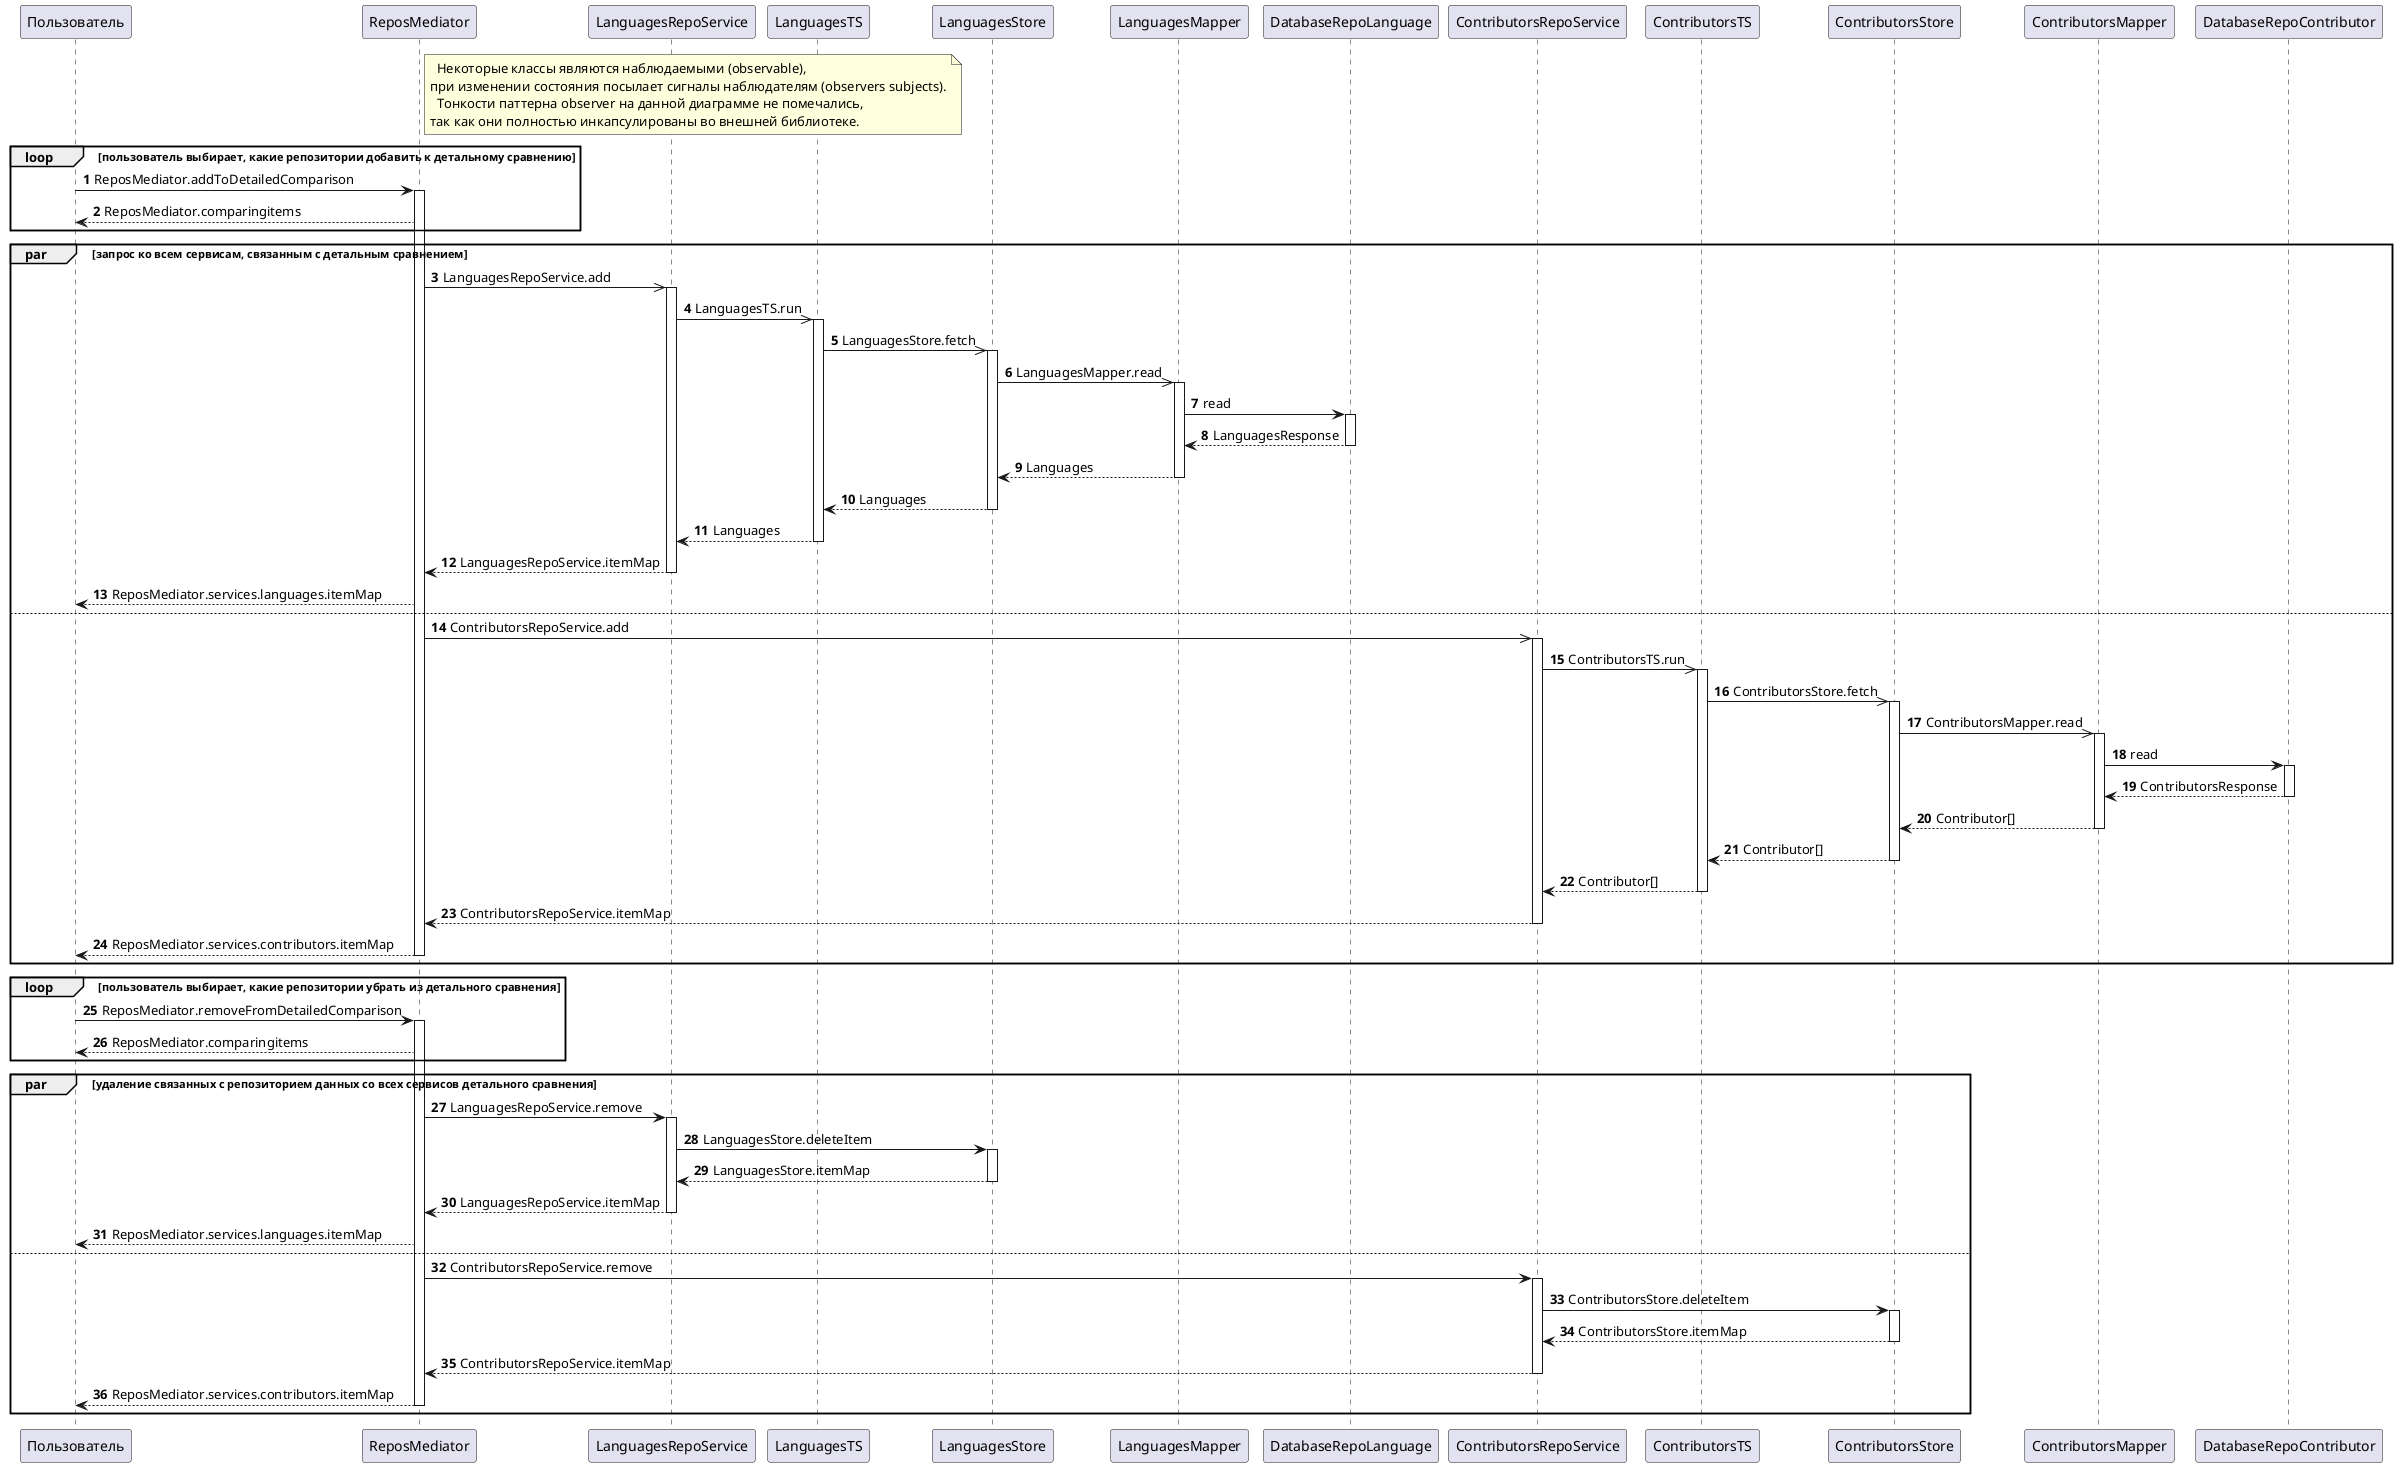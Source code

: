 @startuml
autonumber
' Search
participant Пользователь as U
participant ReposMediator
note right of ReposMediator
      Некоторые классы являются наблюдаемыми (observable),
    при изменении состояния посылает сигналы наблюдателям (observers subjects).
      Тонкости паттерна observer на данной диаграмме не помечались,
    так как они полностью инкапсулированы во внешней библиотеке.
end note

loop пользователь выбирает, какие репозитории добавить к детальному сравнению
    U -> ReposMediator: ReposMediator.addToDetailedComparison
    activate ReposMediator
    U <-- ReposMediator: ReposMediator.comparingitems
end
par запрос ко всем сервисам, связанным с детальным сравнением
    ReposMediator ->> LanguagesRepoService: LanguagesRepoService.add
    activate LanguagesRepoService
    LanguagesRepoService ->> LanguagesTS: LanguagesTS.run
    activate LanguagesTS
    LanguagesTS ->> LanguagesStore: LanguagesStore.fetch
    activate LanguagesStore
    LanguagesStore ->> LanguagesMapper: LanguagesMapper.read
    activate LanguagesMapper
    LanguagesMapper -> DatabaseRepoLanguage: read
    activate DatabaseRepoLanguage

    LanguagesMapper <-- DatabaseRepoLanguage: LanguagesResponse
    deactivate DatabaseRepoLanguage
    LanguagesStore <-- LanguagesMapper: Languages
    deactivate LanguagesMapper
    LanguagesTS <-- LanguagesStore: Languages
    deactivate LanguagesStore
    LanguagesRepoService <-- LanguagesTS: Languages
    deactivate LanguagesTS
    ReposMediator <-- LanguagesRepoService: LanguagesRepoService.itemMap
    deactivate LanguagesRepoService
    U <-- ReposMediator: ReposMediator.services.languages.itemMap
else
    ReposMediator ->> ContributorsRepoService: ContributorsRepoService.add
    activate ContributorsRepoService
    ContributorsRepoService ->> ContributorsTS: ContributorsTS.run
    activate ContributorsTS
    ContributorsTS ->> ContributorsStore: ContributorsStore.fetch
    activate ContributorsStore
    ContributorsStore ->> ContributorsMapper: ContributorsMapper.read
    activate ContributorsMapper
    ContributorsMapper -> DatabaseRepoContributor: read
    activate DatabaseRepoContributor

    ContributorsMapper <-- DatabaseRepoContributor: ContributorsResponse
    deactivate DatabaseRepoContributor
    ContributorsStore <-- ContributorsMapper: Contributor[]
    deactivate ContributorsMapper
    ContributorsTS <-- ContributorsStore: Contributor[]
    deactivate ContributorsStore
    ContributorsRepoService <-- ContributorsTS: Contributor[]
    deactivate ContributorsTS
    ReposMediator <-- ContributorsRepoService: ContributorsRepoService.itemMap
    deactivate ContributorsRepoService
    U <-- ReposMediator: ReposMediator.services.contributors.itemMap
    deactivate ReposMediator
end

loop пользователь выбирает, какие репозитории убрать из детального сравнения
    U -> ReposMediator: ReposMediator.removeFromDetailedComparison
    activate ReposMediator
    U <-- ReposMediator: ReposMediator.comparingitems
end
par удаление связанных с репозиторием данных со всех сервисов детального сравнения
    ReposMediator -> LanguagesRepoService: LanguagesRepoService.remove
    activate LanguagesRepoService
    LanguagesRepoService -> LanguagesStore: LanguagesStore.deleteItem
    activate LanguagesStore

    LanguagesRepoService <-- LanguagesStore: LanguagesStore.itemMap
    deactivate LanguagesStore
    ReposMediator <-- LanguagesRepoService: LanguagesRepoService.itemMap
    deactivate LanguagesRepoService
    U <-- ReposMediator: ReposMediator.services.languages.itemMap
else
    ReposMediator -> ContributorsRepoService: ContributorsRepoService.remove
    activate ContributorsRepoService
    ContributorsRepoService -> ContributorsStore: ContributorsStore.deleteItem
    activate ContributorsStore

    ContributorsRepoService <-- ContributorsStore: ContributorsStore.itemMap
    deactivate ContributorsStore
    ReposMediator <-- ContributorsRepoService: ContributorsRepoService.itemMap
    deactivate ContributorsRepoService
    U <-- ReposMediator: ReposMediator.services.contributors.itemMap
    deactivate ReposMediator
end
@enduml
